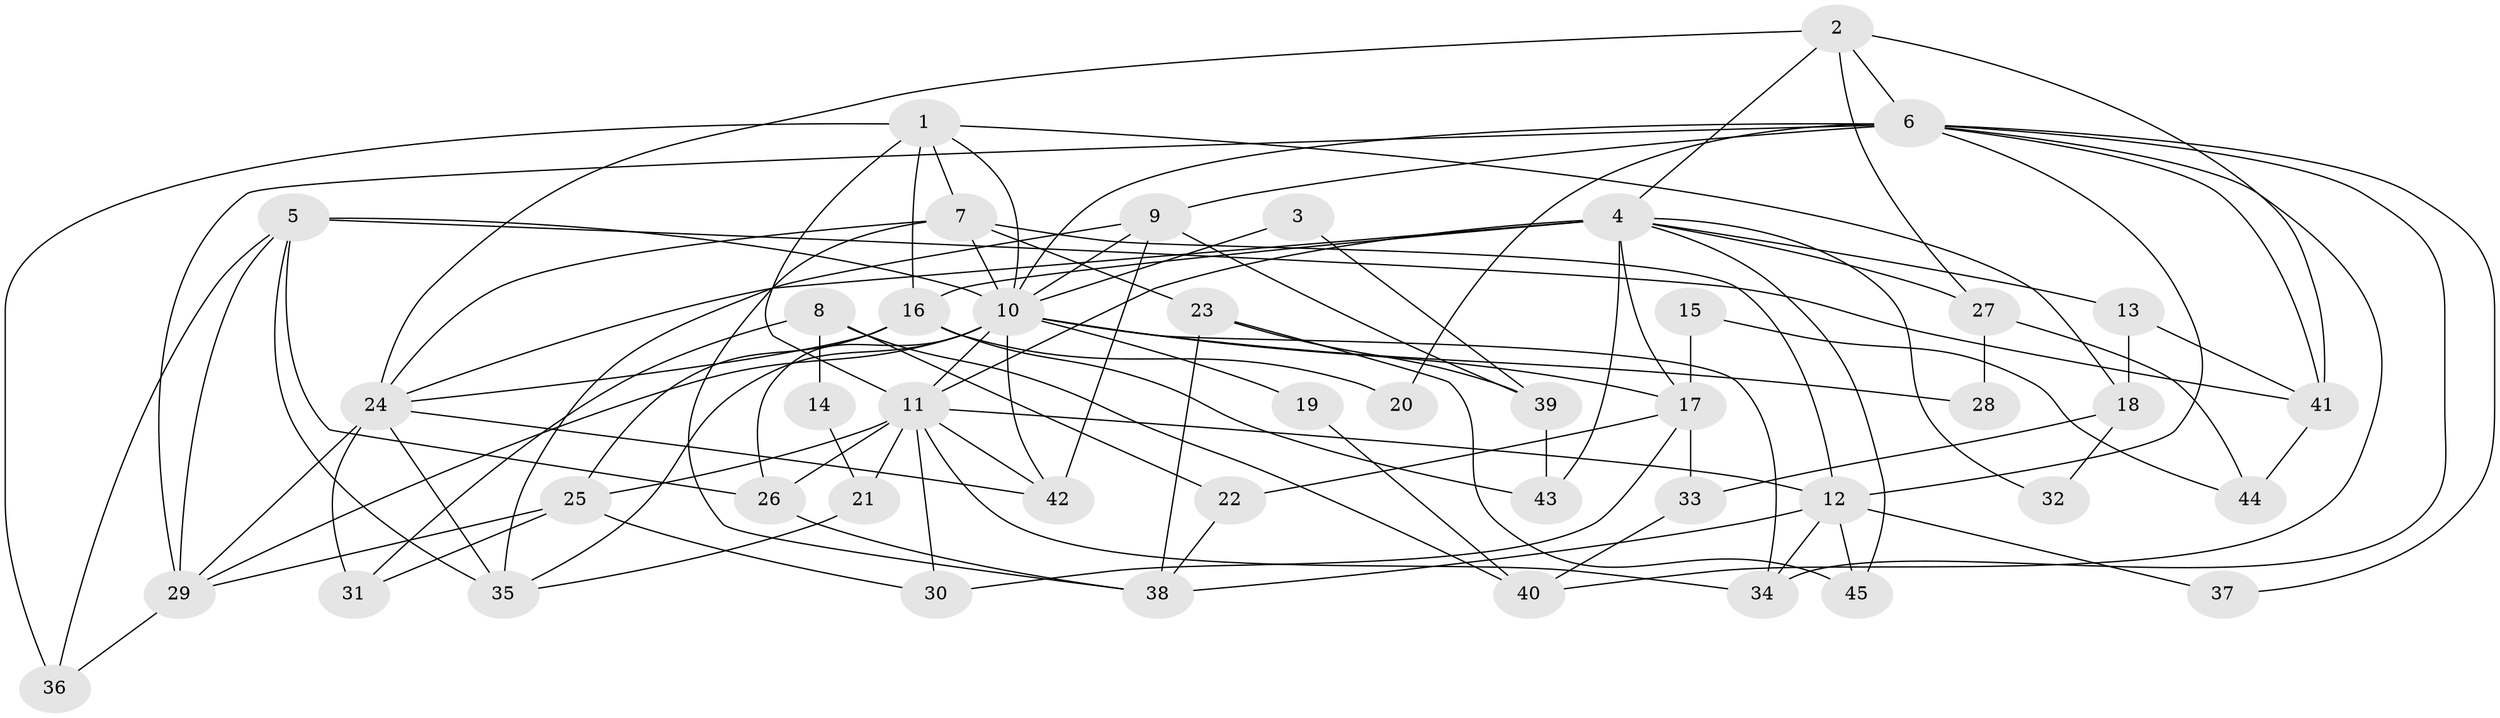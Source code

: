 // original degree distribution, {3: 0.25675675675675674, 6: 0.10810810810810811, 2: 0.12162162162162163, 4: 0.28378378378378377, 5: 0.20270270270270271, 7: 0.02702702702702703}
// Generated by graph-tools (version 1.1) at 2025/51/03/04/25 22:51:12]
// undirected, 45 vertices, 104 edges
graph export_dot {
  node [color=gray90,style=filled];
  1;
  2;
  3;
  4;
  5;
  6;
  7;
  8;
  9;
  10;
  11;
  12;
  13;
  14;
  15;
  16;
  17;
  18;
  19;
  20;
  21;
  22;
  23;
  24;
  25;
  26;
  27;
  28;
  29;
  30;
  31;
  32;
  33;
  34;
  35;
  36;
  37;
  38;
  39;
  40;
  41;
  42;
  43;
  44;
  45;
  1 -- 7 [weight=1.0];
  1 -- 10 [weight=1.0];
  1 -- 11 [weight=1.0];
  1 -- 16 [weight=1.0];
  1 -- 18 [weight=1.0];
  1 -- 36 [weight=1.0];
  2 -- 4 [weight=1.0];
  2 -- 6 [weight=1.0];
  2 -- 24 [weight=1.0];
  2 -- 27 [weight=1.0];
  2 -- 41 [weight=1.0];
  3 -- 10 [weight=1.0];
  3 -- 39 [weight=1.0];
  4 -- 11 [weight=1.0];
  4 -- 13 [weight=1.0];
  4 -- 16 [weight=1.0];
  4 -- 17 [weight=1.0];
  4 -- 24 [weight=2.0];
  4 -- 27 [weight=1.0];
  4 -- 32 [weight=1.0];
  4 -- 43 [weight=1.0];
  4 -- 45 [weight=1.0];
  5 -- 10 [weight=1.0];
  5 -- 26 [weight=3.0];
  5 -- 29 [weight=1.0];
  5 -- 35 [weight=1.0];
  5 -- 36 [weight=1.0];
  5 -- 41 [weight=1.0];
  6 -- 9 [weight=1.0];
  6 -- 10 [weight=2.0];
  6 -- 12 [weight=1.0];
  6 -- 20 [weight=1.0];
  6 -- 29 [weight=1.0];
  6 -- 34 [weight=1.0];
  6 -- 37 [weight=1.0];
  6 -- 40 [weight=1.0];
  6 -- 41 [weight=1.0];
  7 -- 10 [weight=1.0];
  7 -- 12 [weight=1.0];
  7 -- 23 [weight=2.0];
  7 -- 24 [weight=1.0];
  7 -- 38 [weight=1.0];
  8 -- 14 [weight=1.0];
  8 -- 22 [weight=1.0];
  8 -- 31 [weight=1.0];
  8 -- 40 [weight=1.0];
  9 -- 10 [weight=1.0];
  9 -- 35 [weight=1.0];
  9 -- 39 [weight=1.0];
  9 -- 42 [weight=1.0];
  10 -- 11 [weight=1.0];
  10 -- 17 [weight=2.0];
  10 -- 19 [weight=1.0];
  10 -- 26 [weight=1.0];
  10 -- 28 [weight=1.0];
  10 -- 29 [weight=1.0];
  10 -- 34 [weight=1.0];
  10 -- 35 [weight=1.0];
  10 -- 42 [weight=1.0];
  11 -- 12 [weight=1.0];
  11 -- 21 [weight=2.0];
  11 -- 25 [weight=1.0];
  11 -- 26 [weight=1.0];
  11 -- 30 [weight=1.0];
  11 -- 34 [weight=1.0];
  11 -- 42 [weight=1.0];
  12 -- 34 [weight=1.0];
  12 -- 37 [weight=1.0];
  12 -- 38 [weight=1.0];
  12 -- 45 [weight=1.0];
  13 -- 18 [weight=1.0];
  13 -- 41 [weight=1.0];
  14 -- 21 [weight=1.0];
  15 -- 17 [weight=1.0];
  15 -- 44 [weight=1.0];
  16 -- 20 [weight=1.0];
  16 -- 24 [weight=1.0];
  16 -- 25 [weight=1.0];
  16 -- 43 [weight=1.0];
  17 -- 22 [weight=1.0];
  17 -- 30 [weight=1.0];
  17 -- 33 [weight=1.0];
  18 -- 32 [weight=1.0];
  18 -- 33 [weight=1.0];
  19 -- 40 [weight=1.0];
  21 -- 35 [weight=1.0];
  22 -- 38 [weight=1.0];
  23 -- 38 [weight=1.0];
  23 -- 39 [weight=1.0];
  23 -- 45 [weight=1.0];
  24 -- 29 [weight=1.0];
  24 -- 31 [weight=1.0];
  24 -- 35 [weight=1.0];
  24 -- 42 [weight=1.0];
  25 -- 29 [weight=1.0];
  25 -- 30 [weight=1.0];
  25 -- 31 [weight=1.0];
  26 -- 38 [weight=1.0];
  27 -- 28 [weight=1.0];
  27 -- 44 [weight=1.0];
  29 -- 36 [weight=1.0];
  33 -- 40 [weight=1.0];
  39 -- 43 [weight=1.0];
  41 -- 44 [weight=1.0];
}
